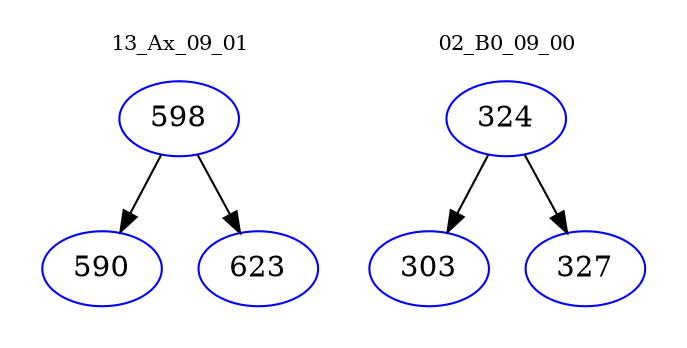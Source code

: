 digraph{
subgraph cluster_0 {
color = white
label = "13_Ax_09_01";
fontsize=10;
T0_598 [label="598", color="blue"]
T0_598 -> T0_590 [color="black"]
T0_590 [label="590", color="blue"]
T0_598 -> T0_623 [color="black"]
T0_623 [label="623", color="blue"]
}
subgraph cluster_1 {
color = white
label = "02_B0_09_00";
fontsize=10;
T1_324 [label="324", color="blue"]
T1_324 -> T1_303 [color="black"]
T1_303 [label="303", color="blue"]
T1_324 -> T1_327 [color="black"]
T1_327 [label="327", color="blue"]
}
}
